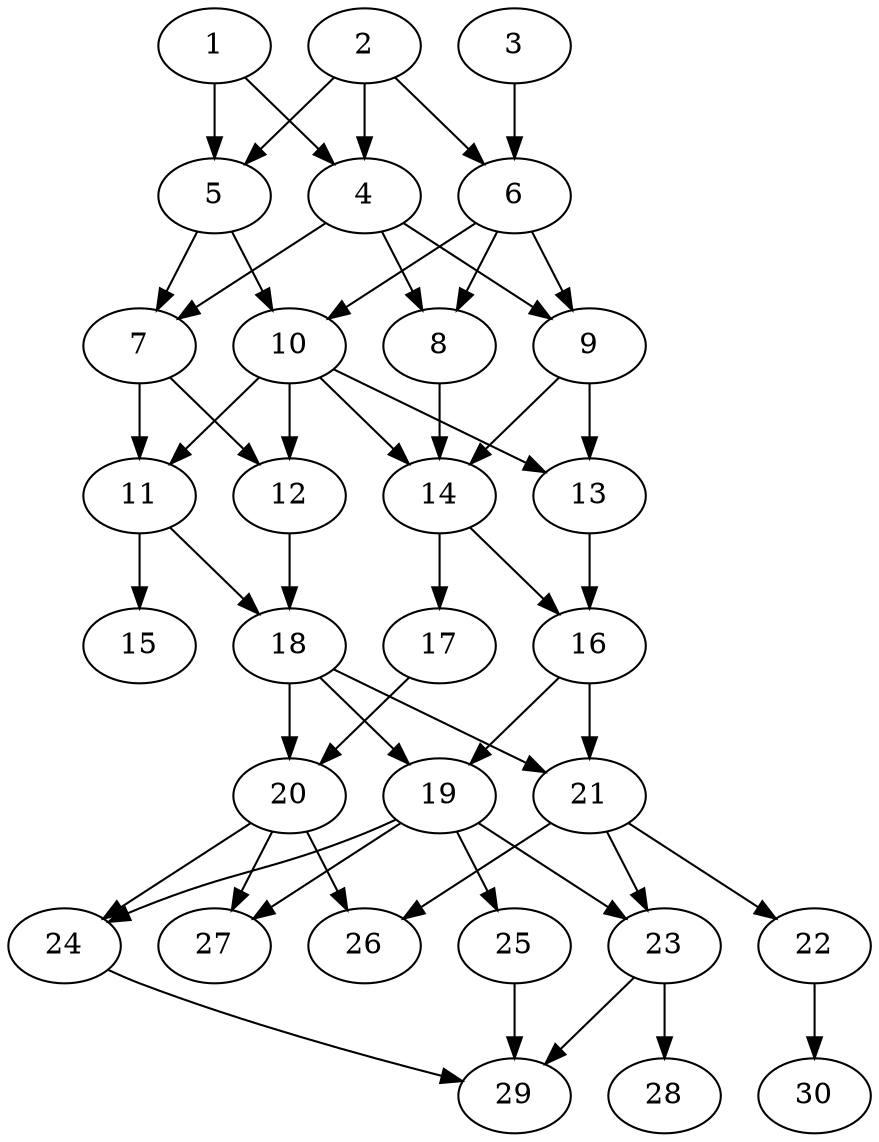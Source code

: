 // DAG automatically generated by daggen at Thu Oct  3 14:04:19 2019
// ./daggen --dot -n 30 --ccr 0.4 --fat 0.5 --regular 0.7 --density 0.6 --mindata 5242880 --maxdata 52428800 
digraph G {
  1 [size="29324800", alpha="0.14", expect_size="11729920"] 
  1 -> 4 [size ="11729920"]
  1 -> 5 [size ="11729920"]
  2 [size="23413760", alpha="0.08", expect_size="9365504"] 
  2 -> 4 [size ="9365504"]
  2 -> 5 [size ="9365504"]
  2 -> 6 [size ="9365504"]
  3 [size="127086080", alpha="0.04", expect_size="50834432"] 
  3 -> 6 [size ="50834432"]
  4 [size="40872960", alpha="0.05", expect_size="16349184"] 
  4 -> 7 [size ="16349184"]
  4 -> 8 [size ="16349184"]
  4 -> 9 [size ="16349184"]
  5 [size="43886080", alpha="0.00", expect_size="17554432"] 
  5 -> 7 [size ="17554432"]
  5 -> 10 [size ="17554432"]
  6 [size="48363520", alpha="0.01", expect_size="19345408"] 
  6 -> 8 [size ="19345408"]
  6 -> 9 [size ="19345408"]
  6 -> 10 [size ="19345408"]
  7 [size="129082880", alpha="0.05", expect_size="51633152"] 
  7 -> 11 [size ="51633152"]
  7 -> 12 [size ="51633152"]
  8 [size="31902720", alpha="0.07", expect_size="12761088"] 
  8 -> 14 [size ="12761088"]
  9 [size="51095040", alpha="0.12", expect_size="20438016"] 
  9 -> 13 [size ="20438016"]
  9 -> 14 [size ="20438016"]
  10 [size="91694080", alpha="0.11", expect_size="36677632"] 
  10 -> 11 [size ="36677632"]
  10 -> 12 [size ="36677632"]
  10 -> 13 [size ="36677632"]
  10 -> 14 [size ="36677632"]
  11 [size="19361280", alpha="0.04", expect_size="7744512"] 
  11 -> 15 [size ="7744512"]
  11 -> 18 [size ="7744512"]
  12 [size="103201280", alpha="0.04", expect_size="41280512"] 
  12 -> 18 [size ="41280512"]
  13 [size="32506880", alpha="0.04", expect_size="13002752"] 
  13 -> 16 [size ="13002752"]
  14 [size="56038400", alpha="0.19", expect_size="22415360"] 
  14 -> 16 [size ="22415360"]
  14 -> 17 [size ="22415360"]
  15 [size="83381760", alpha="0.05", expect_size="33352704"] 
  16 [size="84782080", alpha="0.08", expect_size="33912832"] 
  16 -> 19 [size ="33912832"]
  16 -> 21 [size ="33912832"]
  17 [size="93209600", alpha="0.04", expect_size="37283840"] 
  17 -> 20 [size ="37283840"]
  18 [size="124357120", alpha="0.11", expect_size="49742848"] 
  18 -> 19 [size ="49742848"]
  18 -> 20 [size ="49742848"]
  18 -> 21 [size ="49742848"]
  19 [size="46008320", alpha="0.05", expect_size="18403328"] 
  19 -> 23 [size ="18403328"]
  19 -> 24 [size ="18403328"]
  19 -> 25 [size ="18403328"]
  19 -> 27 [size ="18403328"]
  20 [size="115079680", alpha="0.00", expect_size="46031872"] 
  20 -> 24 [size ="46031872"]
  20 -> 26 [size ="46031872"]
  20 -> 27 [size ="46031872"]
  21 [size="60019200", alpha="0.18", expect_size="24007680"] 
  21 -> 22 [size ="24007680"]
  21 -> 23 [size ="24007680"]
  21 -> 26 [size ="24007680"]
  22 [size="82447360", alpha="0.17", expect_size="32978944"] 
  22 -> 30 [size ="32978944"]
  23 [size="107837440", alpha="0.15", expect_size="43134976"] 
  23 -> 28 [size ="43134976"]
  23 -> 29 [size ="43134976"]
  24 [size="13839360", alpha="0.19", expect_size="5535744"] 
  24 -> 29 [size ="5535744"]
  25 [size="123530240", alpha="0.07", expect_size="49412096"] 
  25 -> 29 [size ="49412096"]
  26 [size="34503680", alpha="0.02", expect_size="13801472"] 
  27 [size="79180800", alpha="0.16", expect_size="31672320"] 
  28 [size="102241280", alpha="0.13", expect_size="40896512"] 
  29 [size="48483840", alpha="0.17", expect_size="19393536"] 
  30 [size="79523840", alpha="0.14", expect_size="31809536"] 
}
